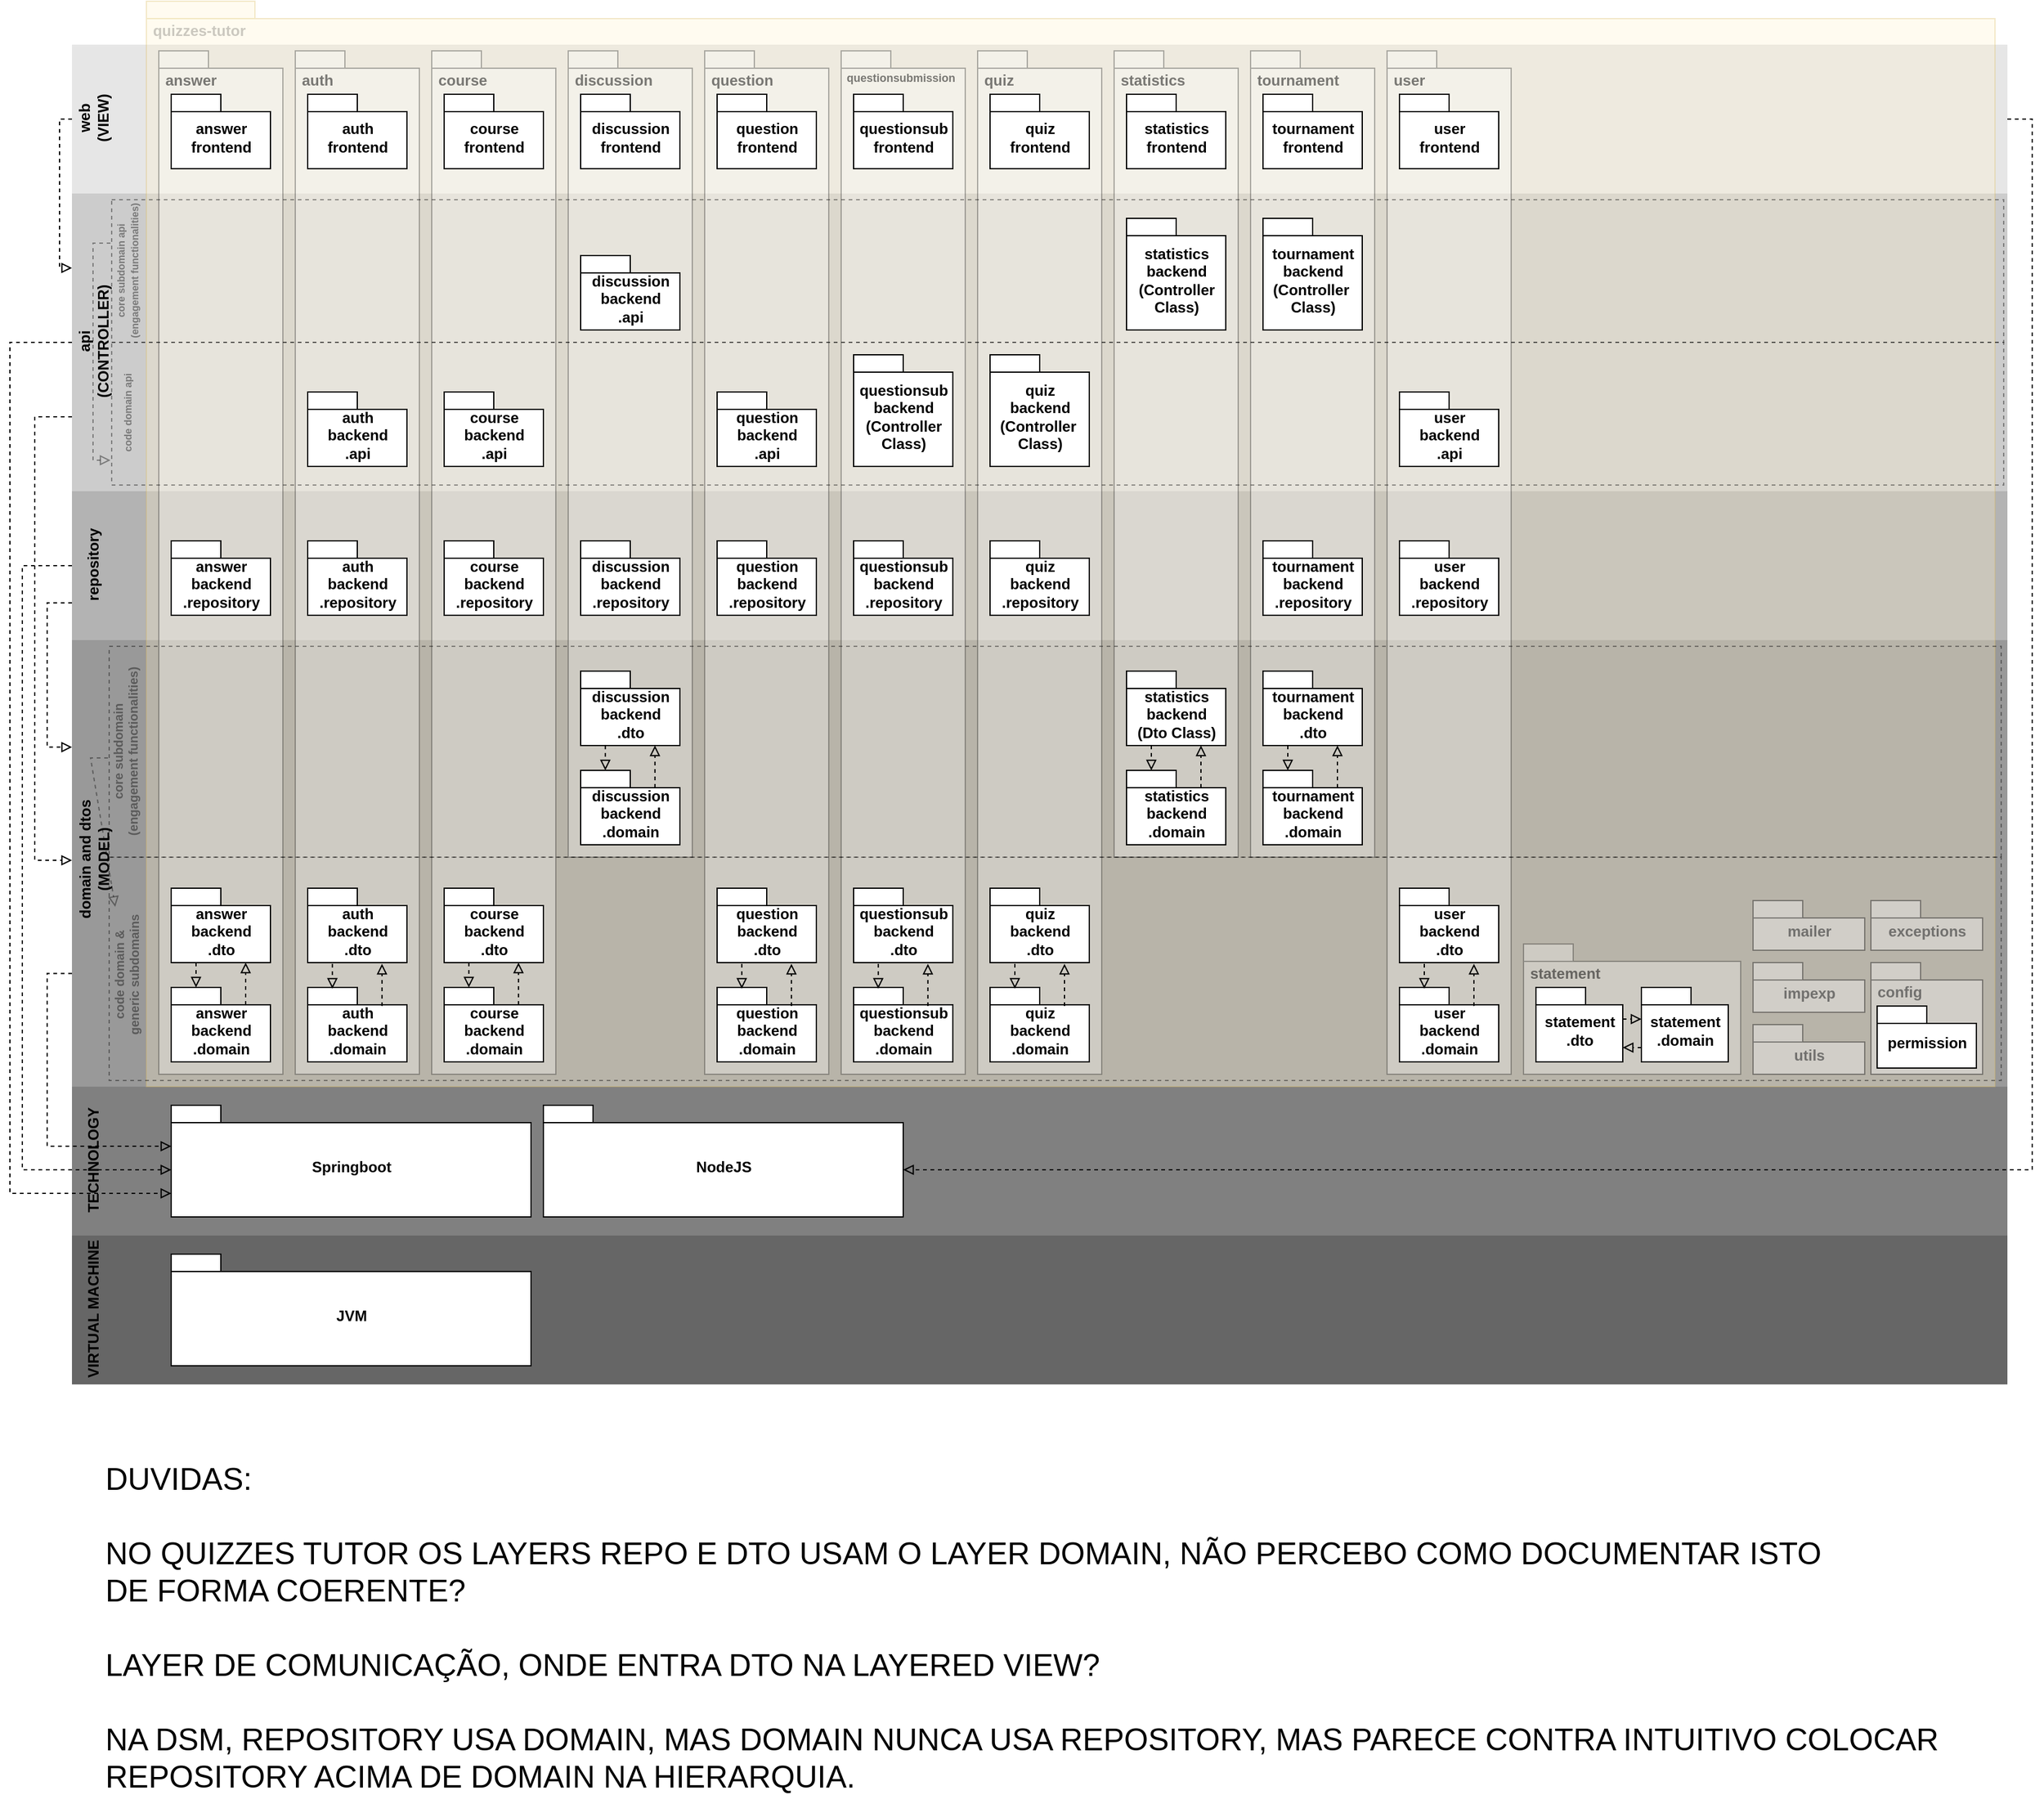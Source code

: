 <mxfile version="14.1.1" type="device"><diagram name="Page-1" id="b5b7bab2-c9e2-2cf4-8b2a-24fd1a2a6d21"><mxGraphModel dx="813" dy="1572" grid="1" gridSize="5" guides="1" tooltips="1" connect="1" arrows="1" fold="1" page="1" pageScale="1" pageWidth="827" pageHeight="1169" background="#ffffff" math="0" shadow="0"><root><mxCell id="0"/><mxCell id="1" parent="0"/><mxCell id="MfXlx_lEAa27Nojg0Eil-5" value="" style="rounded=0;whiteSpace=wrap;html=1;strokeColor=none;fillColor=#666666;" parent="1" vertex="1"><mxGeometry x="810" y="880" width="1560" height="120" as="geometry"/></mxCell><mxCell id="MfXlx_lEAa27Nojg0Eil-4" value="" style="rounded=0;whiteSpace=wrap;html=1;strokeColor=none;fillColor=#808080;" parent="1" vertex="1"><mxGeometry x="810" y="760" width="1560" height="120" as="geometry"/></mxCell><mxCell id="X5Fzd2FKrbr4xsw9prwS-49" style="edgeStyle=orthogonalEdgeStyle;rounded=0;orthogonalLoop=1;jettySize=auto;html=1;exitX=0;exitY=0.75;exitDx=0;exitDy=0;entryX=0;entryY=0;entryDx=0;entryDy=33;entryPerimeter=0;dashed=1;endArrow=block;endFill=0;strokeWidth=1;" edge="1" parent="1" source="MfXlx_lEAa27Nojg0Eil-53" target="MfXlx_lEAa27Nojg0Eil-50"><mxGeometry relative="1" as="geometry"/></mxCell><mxCell id="MfXlx_lEAa27Nojg0Eil-53" value="" style="rounded=0;whiteSpace=wrap;html=1;strokeColor=none;fillColor=#999999;" parent="1" vertex="1"><mxGeometry x="810" y="395" width="1560" height="365" as="geometry"/></mxCell><mxCell id="X5Fzd2FKrbr4xsw9prwS-41" style="edgeStyle=orthogonalEdgeStyle;rounded=0;orthogonalLoop=1;jettySize=auto;html=1;exitX=1;exitY=0.5;exitDx=0;exitDy=0;entryX=0;entryY=0;entryDx=290;entryDy=52;entryPerimeter=0;dashed=1;endArrow=block;endFill=0;strokeWidth=1;" edge="1" parent="1" source="MfXlx_lEAa27Nojg0Eil-1" target="MfXlx_lEAa27Nojg0Eil-51"><mxGeometry relative="1" as="geometry"/></mxCell><mxCell id="X5Fzd2FKrbr4xsw9prwS-47" style="edgeStyle=orthogonalEdgeStyle;rounded=0;orthogonalLoop=1;jettySize=auto;html=1;exitX=0;exitY=0.5;exitDx=0;exitDy=0;entryX=0;entryY=0.25;entryDx=0;entryDy=0;dashed=1;endArrow=block;endFill=0;strokeWidth=1;" edge="1" parent="1" source="MfXlx_lEAa27Nojg0Eil-1" target="MfXlx_lEAa27Nojg0Eil-2"><mxGeometry relative="1" as="geometry"><Array as="points"><mxPoint x="800" y="-20"/><mxPoint x="800" y="100"/></Array></mxGeometry></mxCell><mxCell id="MfXlx_lEAa27Nojg0Eil-1" value="" style="rounded=0;whiteSpace=wrap;html=1;fontColor=#333333;strokeColor=none;fillColor=#E6E6E6;" parent="1" vertex="1"><mxGeometry x="810" y="-80" width="1560" height="120" as="geometry"/></mxCell><mxCell id="X5Fzd2FKrbr4xsw9prwS-48" style="edgeStyle=orthogonalEdgeStyle;rounded=0;orthogonalLoop=1;jettySize=auto;html=1;exitX=0;exitY=0.75;exitDx=0;exitDy=0;entryX=0;entryY=0.5;entryDx=0;entryDy=0;dashed=1;endArrow=block;endFill=0;strokeWidth=1;" edge="1" parent="1" source="MfXlx_lEAa27Nojg0Eil-2" target="MfXlx_lEAa27Nojg0Eil-53"><mxGeometry relative="1" as="geometry"><Array as="points"><mxPoint x="780" y="220"/><mxPoint x="780" y="577"/></Array></mxGeometry></mxCell><mxCell id="X5Fzd2FKrbr4xsw9prwS-50" style="edgeStyle=orthogonalEdgeStyle;rounded=0;orthogonalLoop=1;jettySize=auto;html=1;exitX=0;exitY=0.5;exitDx=0;exitDy=0;entryX=0;entryY=0;entryDx=0;entryDy=71;entryPerimeter=0;dashed=1;endArrow=block;endFill=0;strokeWidth=1;" edge="1" parent="1" source="MfXlx_lEAa27Nojg0Eil-2" target="MfXlx_lEAa27Nojg0Eil-50"><mxGeometry relative="1" as="geometry"><Array as="points"><mxPoint x="760" y="160"/><mxPoint x="760" y="846"/></Array></mxGeometry></mxCell><mxCell id="MfXlx_lEAa27Nojg0Eil-2" value="" style="rounded=0;whiteSpace=wrap;html=1;fontColor=#333333;strokeColor=none;fillColor=#CCCCCC;" parent="1" vertex="1"><mxGeometry x="810" y="40" width="1560" height="240" as="geometry"/></mxCell><mxCell id="X5Fzd2FKrbr4xsw9prwS-46" style="edgeStyle=orthogonalEdgeStyle;rounded=0;orthogonalLoop=1;jettySize=auto;html=1;exitX=0;exitY=0.75;exitDx=0;exitDy=0;entryX=0;entryY=0.25;entryDx=0;entryDy=0;dashed=1;endArrow=block;endFill=0;strokeWidth=1;" edge="1" parent="1" source="MfXlx_lEAa27Nojg0Eil-3" target="MfXlx_lEAa27Nojg0Eil-53"><mxGeometry relative="1" as="geometry"/></mxCell><mxCell id="X5Fzd2FKrbr4xsw9prwS-51" style="edgeStyle=orthogonalEdgeStyle;rounded=0;orthogonalLoop=1;jettySize=auto;html=1;exitX=0;exitY=0.5;exitDx=0;exitDy=0;dashed=1;endArrow=block;endFill=0;strokeWidth=1;entryX=0;entryY=0;entryDx=0;entryDy=52;entryPerimeter=0;" edge="1" parent="1" source="MfXlx_lEAa27Nojg0Eil-3" target="MfXlx_lEAa27Nojg0Eil-50"><mxGeometry relative="1" as="geometry"><mxPoint x="770" y="833.276" as="targetPoint"/><Array as="points"><mxPoint x="770" y="340"/><mxPoint x="770" y="827"/></Array></mxGeometry></mxCell><mxCell id="MfXlx_lEAa27Nojg0Eil-3" value="" style="rounded=0;whiteSpace=wrap;html=1;strokeColor=none;fillColor=#B3B3B3;" parent="1" vertex="1"><mxGeometry x="810" y="280" width="1560" height="120" as="geometry"/></mxCell><mxCell id="MfXlx_lEAa27Nojg0Eil-6" value="&amp;nbsp;quizzes-tutor" style="shape=folder;fontStyle=1;spacingTop=10;tabWidth=40;tabHeight=14;tabPosition=left;html=1;labelPosition=center;verticalLabelPosition=middle;align=left;verticalAlign=top;fillColor=#fff2cc;strokeColor=#d6b656;opacity=30;textOpacity=20;" parent="1" vertex="1"><mxGeometry x="870" y="-115" width="1490" height="875" as="geometry"/></mxCell><mxCell id="MfXlx_lEAa27Nojg0Eil-7" value="&amp;nbsp;answer" style="shape=folder;fontStyle=1;spacingTop=10;tabWidth=40;tabHeight=14;tabPosition=left;html=1;align=left;verticalAlign=top;textOpacity=50;whiteSpace=wrap;opacity=30;" parent="1" vertex="1"><mxGeometry x="880" y="-75" width="100" height="825" as="geometry"/></mxCell><mxCell id="MfXlx_lEAa27Nojg0Eil-8" value="&amp;nbsp;auth" style="shape=folder;fontStyle=1;spacingTop=10;tabWidth=40;tabHeight=14;tabPosition=left;html=1;align=left;verticalAlign=top;textOpacity=50;whiteSpace=wrap;opacity=30;" parent="1" vertex="1"><mxGeometry x="990" y="-75" width="100" height="825" as="geometry"/></mxCell><mxCell id="MfXlx_lEAa27Nojg0Eil-9" value="&amp;nbsp;config" style="shape=folder;fontStyle=1;spacingTop=10;tabWidth=40;tabHeight=14;tabPosition=left;html=1;align=left;verticalAlign=top;fillColor=#f5f5f5;fontColor=#333333;opacity=40;textOpacity=60;" parent="1" vertex="1"><mxGeometry x="2260" y="660" width="90" height="90" as="geometry"/></mxCell><mxCell id="MfXlx_lEAa27Nojg0Eil-10" value="&amp;nbsp;course" style="shape=folder;fontStyle=1;spacingTop=10;tabWidth=40;tabHeight=14;tabPosition=left;html=1;align=left;verticalAlign=top;textOpacity=50;whiteSpace=wrap;opacity=30;" parent="1" vertex="1"><mxGeometry x="1100" y="-75" width="100" height="825" as="geometry"/></mxCell><mxCell id="MfXlx_lEAa27Nojg0Eil-11" value="exceptions" style="shape=folder;fontStyle=1;spacingTop=10;tabWidth=40;tabHeight=14;tabPosition=left;html=1;align=center;verticalAlign=middle;fillColor=#f5f5f5;fontColor=#333333;opacity=40;textOpacity=60;" parent="1" vertex="1"><mxGeometry x="2260" y="610" width="90" height="40" as="geometry"/></mxCell><mxCell id="MfXlx_lEAa27Nojg0Eil-12" value="impexp" style="shape=folder;fontStyle=1;spacingTop=10;tabWidth=40;tabHeight=14;tabPosition=left;html=1;align=center;verticalAlign=middle;fillColor=#f5f5f5;fontColor=#333333;opacity=40;textOpacity=60;" parent="1" vertex="1"><mxGeometry x="2165" y="660" width="90" height="40" as="geometry"/></mxCell><mxCell id="MfXlx_lEAa27Nojg0Eil-13" value="mailer" style="shape=folder;fontStyle=1;spacingTop=10;tabWidth=40;tabHeight=14;tabPosition=left;html=1;align=center;verticalAlign=middle;fillColor=#f5f5f5;fontColor=#333333;opacity=40;textOpacity=60;" parent="1" vertex="1"><mxGeometry x="2165" y="610" width="90" height="40" as="geometry"/></mxCell><mxCell id="MfXlx_lEAa27Nojg0Eil-14" value="utils" style="shape=folder;fontStyle=1;spacingTop=10;tabWidth=40;tabHeight=14;tabPosition=left;html=1;align=center;verticalAlign=middle;fillColor=#f5f5f5;fontColor=#333333;opacity=40;textOpacity=60;" parent="1" vertex="1"><mxGeometry x="2165" y="710" width="90" height="40" as="geometry"/></mxCell><mxCell id="MfXlx_lEAa27Nojg0Eil-15" style="edgeStyle=orthogonalEdgeStyle;rounded=0;orthogonalLoop=1;jettySize=auto;html=1;exitX=0.5;exitY=1;exitDx=0;exitDy=0;exitPerimeter=0;fontColor=#999999;" parent="1" source="MfXlx_lEAa27Nojg0Eil-11" target="MfXlx_lEAa27Nojg0Eil-11" edge="1"><mxGeometry relative="1" as="geometry"/></mxCell><mxCell id="MfXlx_lEAa27Nojg0Eil-16" value="auth&lt;br&gt;backend&lt;br&gt;.domain" style="shape=folder;fontStyle=1;spacingTop=10;tabWidth=40;tabHeight=14;tabPosition=left;html=1;align=center;verticalAlign=middle;" parent="1" vertex="1"><mxGeometry x="1000" y="680" width="80" height="60" as="geometry"/></mxCell><mxCell id="MfXlx_lEAa27Nojg0Eil-17" value="auth&lt;br&gt;frontend" style="shape=folder;fontStyle=1;spacingTop=10;tabWidth=40;tabHeight=14;tabPosition=left;html=1;align=center;verticalAlign=middle;" parent="1" vertex="1"><mxGeometry x="1000" y="-40" width="80" height="60" as="geometry"/></mxCell><mxCell id="MfXlx_lEAa27Nojg0Eil-18" value="course&lt;br&gt;backend&lt;br&gt;.domain" style="shape=folder;fontStyle=1;spacingTop=10;tabWidth=40;tabHeight=14;tabPosition=left;html=1;align=center;verticalAlign=middle;" parent="1" vertex="1"><mxGeometry x="1110" y="680" width="80" height="60" as="geometry"/></mxCell><mxCell id="MfXlx_lEAa27Nojg0Eil-19" value="course&lt;br&gt;frontend" style="shape=folder;fontStyle=1;spacingTop=10;tabWidth=40;tabHeight=14;tabPosition=left;html=1;align=center;verticalAlign=middle;" parent="1" vertex="1"><mxGeometry x="1110" y="-40" width="80" height="60" as="geometry"/></mxCell><mxCell id="MfXlx_lEAa27Nojg0Eil-20" value="answer&lt;br&gt;backend&lt;br&gt;.domain" style="shape=folder;fontStyle=1;spacingTop=10;tabWidth=40;tabHeight=14;tabPosition=left;html=1;align=center;verticalAlign=middle;" parent="1" vertex="1"><mxGeometry x="890" y="680" width="80" height="60" as="geometry"/></mxCell><mxCell id="MfXlx_lEAa27Nojg0Eil-21" value="answer&lt;br&gt;frontend" style="shape=folder;fontStyle=1;spacingTop=10;tabWidth=40;tabHeight=14;tabPosition=left;html=1;align=center;verticalAlign=middle;" parent="1" vertex="1"><mxGeometry x="890" y="-40" width="80" height="60" as="geometry"/></mxCell><mxCell id="MfXlx_lEAa27Nojg0Eil-22" value="&amp;nbsp;question" style="shape=folder;fontStyle=1;spacingTop=10;tabWidth=40;tabHeight=14;tabPosition=left;html=1;align=left;verticalAlign=top;textOpacity=50;whiteSpace=wrap;opacity=30;" parent="1" vertex="1"><mxGeometry x="1320" y="-75" width="100" height="825" as="geometry"/></mxCell><mxCell id="MfXlx_lEAa27Nojg0Eil-23" value="question&lt;br&gt;backend&lt;br&gt;.domain" style="shape=folder;fontStyle=1;spacingTop=10;tabWidth=40;tabHeight=14;tabPosition=left;html=1;align=center;verticalAlign=middle;" parent="1" vertex="1"><mxGeometry x="1330" y="680" width="80" height="60" as="geometry"/></mxCell><mxCell id="MfXlx_lEAa27Nojg0Eil-24" value="question&lt;br&gt;frontend" style="shape=folder;fontStyle=1;spacingTop=10;tabWidth=40;tabHeight=14;tabPosition=left;html=1;align=center;verticalAlign=middle;" parent="1" vertex="1"><mxGeometry x="1330" y="-40" width="80" height="60" as="geometry"/></mxCell><mxCell id="MfXlx_lEAa27Nojg0Eil-25" value="&amp;nbsp;discussion" style="shape=folder;fontStyle=1;spacingTop=10;tabWidth=40;tabHeight=14;tabPosition=left;html=1;align=left;verticalAlign=top;textOpacity=50;whiteSpace=wrap;opacity=30;" parent="1" vertex="1"><mxGeometry x="1210" y="-75" width="100" height="650" as="geometry"/></mxCell><mxCell id="MfXlx_lEAa27Nojg0Eil-26" value="discussion&lt;br&gt;backend&lt;br&gt;.domain" style="shape=folder;fontStyle=1;spacingTop=10;tabWidth=40;tabHeight=14;tabPosition=left;html=1;align=center;verticalAlign=middle;" parent="1" vertex="1"><mxGeometry x="1220" y="505" width="80" height="60" as="geometry"/></mxCell><mxCell id="MfXlx_lEAa27Nojg0Eil-27" value="discussion&lt;br&gt;frontend" style="shape=folder;fontStyle=1;spacingTop=10;tabWidth=40;tabHeight=14;tabPosition=left;html=1;align=center;verticalAlign=middle;" parent="1" vertex="1"><mxGeometry x="1220" y="-40" width="80" height="60" as="geometry"/></mxCell><mxCell id="MfXlx_lEAa27Nojg0Eil-28" value="&amp;nbsp;questionsubmission" style="shape=folder;fontStyle=1;spacingTop=10;tabWidth=40;tabHeight=14;tabPosition=left;html=1;align=left;verticalAlign=top;fontSize=9;textOpacity=50;whiteSpace=wrap;opacity=30;" parent="1" vertex="1"><mxGeometry x="1430" y="-75" width="100" height="825" as="geometry"/></mxCell><mxCell id="MfXlx_lEAa27Nojg0Eil-29" value="questionsub&lt;br&gt;backend&lt;br&gt;.domain" style="shape=folder;fontStyle=1;spacingTop=10;tabWidth=40;tabHeight=14;tabPosition=left;html=1;align=center;verticalAlign=middle;" parent="1" vertex="1"><mxGeometry x="1440" y="680" width="80" height="60" as="geometry"/></mxCell><mxCell id="MfXlx_lEAa27Nojg0Eil-30" value="questionsub&lt;br&gt;frontend" style="shape=folder;fontStyle=1;spacingTop=10;tabWidth=40;tabHeight=14;tabPosition=left;html=1;align=center;verticalAlign=middle;" parent="1" vertex="1"><mxGeometry x="1440" y="-40" width="80" height="60" as="geometry"/></mxCell><mxCell id="MfXlx_lEAa27Nojg0Eil-31" value="&amp;nbsp;quiz" style="shape=folder;fontStyle=1;spacingTop=10;tabWidth=40;tabHeight=14;tabPosition=left;html=1;align=left;verticalAlign=top;textOpacity=50;whiteSpace=wrap;opacity=30;" parent="1" vertex="1"><mxGeometry x="1540" y="-75" width="100" height="825" as="geometry"/></mxCell><mxCell id="MfXlx_lEAa27Nojg0Eil-32" value="quiz&lt;br&gt;backend&lt;br&gt;.domain" style="shape=folder;fontStyle=1;spacingTop=10;tabWidth=40;tabHeight=14;tabPosition=left;html=1;align=center;verticalAlign=middle;" parent="1" vertex="1"><mxGeometry x="1550" y="680" width="80" height="60" as="geometry"/></mxCell><mxCell id="MfXlx_lEAa27Nojg0Eil-33" value="quiz&lt;br&gt;frontend" style="shape=folder;fontStyle=1;spacingTop=10;tabWidth=40;tabHeight=14;tabPosition=left;html=1;align=center;verticalAlign=middle;" parent="1" vertex="1"><mxGeometry x="1550" y="-40" width="80" height="60" as="geometry"/></mxCell><mxCell id="MfXlx_lEAa27Nojg0Eil-34" value="&amp;nbsp;statistics" style="shape=folder;fontStyle=1;spacingTop=10;tabWidth=40;tabHeight=14;tabPosition=left;html=1;align=left;verticalAlign=top;textOpacity=50;whiteSpace=wrap;opacity=30;" parent="1" vertex="1"><mxGeometry x="1650" y="-75" width="100" height="650" as="geometry"/></mxCell><mxCell id="MfXlx_lEAa27Nojg0Eil-35" value="statistics&lt;br&gt;backend&lt;br&gt;.domain" style="shape=folder;fontStyle=1;spacingTop=10;tabWidth=40;tabHeight=14;tabPosition=left;html=1;align=center;verticalAlign=middle;" parent="1" vertex="1"><mxGeometry x="1660" y="505" width="80" height="60" as="geometry"/></mxCell><mxCell id="MfXlx_lEAa27Nojg0Eil-36" value="statistics&lt;br&gt;frontend" style="shape=folder;fontStyle=1;spacingTop=10;tabWidth=40;tabHeight=14;tabPosition=left;html=1;align=center;verticalAlign=middle;" parent="1" vertex="1"><mxGeometry x="1660" y="-40" width="80" height="60" as="geometry"/></mxCell><mxCell id="MfXlx_lEAa27Nojg0Eil-37" value="&amp;nbsp;user" style="shape=folder;fontStyle=1;spacingTop=10;tabWidth=40;tabHeight=14;tabPosition=left;html=1;align=left;verticalAlign=top;textOpacity=50;whiteSpace=wrap;opacity=30;" parent="1" vertex="1"><mxGeometry x="1870" y="-75" width="100" height="825" as="geometry"/></mxCell><mxCell id="MfXlx_lEAa27Nojg0Eil-38" value="user&lt;br&gt;backend&lt;br&gt;.domain" style="shape=folder;fontStyle=1;spacingTop=10;tabWidth=40;tabHeight=14;tabPosition=left;html=1;align=center;verticalAlign=middle;" parent="1" vertex="1"><mxGeometry x="1880" y="680" width="80" height="60" as="geometry"/></mxCell><mxCell id="MfXlx_lEAa27Nojg0Eil-39" value="user&lt;br&gt;frontend" style="shape=folder;fontStyle=1;spacingTop=10;tabWidth=40;tabHeight=14;tabPosition=left;html=1;align=center;verticalAlign=middle;" parent="1" vertex="1"><mxGeometry x="1880" y="-40" width="80" height="60" as="geometry"/></mxCell><mxCell id="MfXlx_lEAa27Nojg0Eil-41" value="permission" style="shape=folder;fontStyle=1;spacingTop=10;tabWidth=40;tabHeight=14;tabPosition=left;html=1;align=center;verticalAlign=middle;" parent="1" vertex="1"><mxGeometry x="2265" y="695" width="80" height="50" as="geometry"/></mxCell><mxCell id="MfXlx_lEAa27Nojg0Eil-42" value="&amp;nbsp;tournament" style="shape=folder;fontStyle=1;spacingTop=10;tabWidth=40;tabHeight=14;tabPosition=left;html=1;align=left;verticalAlign=top;textOpacity=50;whiteSpace=wrap;opacity=30;" parent="1" vertex="1"><mxGeometry x="1760" y="-75" width="100" height="650" as="geometry"/></mxCell><mxCell id="MfXlx_lEAa27Nojg0Eil-43" value="tournament&lt;br&gt;backend&lt;br&gt;.domain" style="shape=folder;fontStyle=1;spacingTop=10;tabWidth=40;tabHeight=14;tabPosition=left;html=1;align=center;verticalAlign=middle;" parent="1" vertex="1"><mxGeometry x="1770" y="505" width="80" height="60" as="geometry"/></mxCell><mxCell id="MfXlx_lEAa27Nojg0Eil-44" value="tournament&lt;br&gt;frontend" style="shape=folder;fontStyle=1;spacingTop=10;tabWidth=40;tabHeight=14;tabPosition=left;html=1;align=center;verticalAlign=middle;" parent="1" vertex="1"><mxGeometry x="1770" y="-40" width="80" height="60" as="geometry"/></mxCell><mxCell id="MfXlx_lEAa27Nojg0Eil-45" value="&lt;font style=&quot;font-size: 12px&quot;&gt;&lt;b&gt;web&lt;br&gt;(VIEW)&lt;br&gt;&lt;/b&gt;&lt;/font&gt;" style="text;html=1;align=center;verticalAlign=middle;resizable=0;points=[];autosize=1;fontSize=9;rotation=-90;" parent="1" vertex="1"><mxGeometry x="802.5" y="-35" width="50" height="30" as="geometry"/></mxCell><mxCell id="MfXlx_lEAa27Nojg0Eil-47" value="&lt;font style=&quot;font-size: 12px&quot;&gt;&lt;b&gt;domain and dtos&lt;br&gt;(MODEL)&lt;br&gt;&lt;/b&gt;&lt;/font&gt;" style="text;html=1;align=center;verticalAlign=middle;resizable=0;points=[];autosize=1;fontSize=9;rotation=-90;" parent="1" vertex="1"><mxGeometry x="772.5" y="562.5" width="110" height="30" as="geometry"/></mxCell><mxCell id="MfXlx_lEAa27Nojg0Eil-48" value="&lt;span style=&quot;font-size: 12px&quot;&gt;&lt;b&gt;TECHNOLOGY&lt;/b&gt;&lt;/span&gt;" style="text;html=1;align=center;verticalAlign=middle;resizable=0;points=[];autosize=1;fontSize=9;rotation=-90;" parent="1" vertex="1"><mxGeometry x="777.5" y="810" width="100" height="20" as="geometry"/></mxCell><mxCell id="MfXlx_lEAa27Nojg0Eil-49" value="&lt;font style=&quot;font-size: 12px&quot;&gt;&lt;b&gt;VIRTUAL MACHINE&lt;/b&gt;&lt;/font&gt;" style="text;html=1;align=center;verticalAlign=middle;resizable=0;points=[];autosize=1;fontSize=9;rotation=-90;" parent="1" vertex="1"><mxGeometry x="765" y="930" width="125" height="20" as="geometry"/></mxCell><mxCell id="MfXlx_lEAa27Nojg0Eil-50" value="Springboot" style="shape=folder;fontStyle=1;spacingTop=10;tabWidth=40;tabHeight=14;tabPosition=left;html=1;align=center;verticalAlign=middle;" parent="1" vertex="1"><mxGeometry x="890" y="775" width="290" height="90" as="geometry"/></mxCell><mxCell id="MfXlx_lEAa27Nojg0Eil-51" value="NodeJS" style="shape=folder;fontStyle=1;spacingTop=10;tabWidth=40;tabHeight=14;tabPosition=left;html=1;align=center;verticalAlign=middle;" parent="1" vertex="1"><mxGeometry x="1190" y="775" width="290" height="90" as="geometry"/></mxCell><mxCell id="MfXlx_lEAa27Nojg0Eil-54" value="&lt;span style=&quot;font-size: 12px&quot;&gt;&lt;b&gt;repository&lt;/b&gt;&lt;/span&gt;" style="text;html=1;align=center;verticalAlign=middle;resizable=0;points=[];autosize=1;fontSize=9;rotation=-90;" parent="1" vertex="1"><mxGeometry x="792.5" y="330" width="70" height="20" as="geometry"/></mxCell><mxCell id="MfXlx_lEAa27Nojg0Eil-55" value="&lt;font style=&quot;font-size: 12px&quot;&gt;&lt;b&gt;api&lt;br&gt;(CONTROLLER)&lt;/b&gt;&lt;/font&gt;" style="text;html=1;align=center;verticalAlign=middle;resizable=0;points=[];autosize=1;fontSize=9;rotation=-90;" parent="1" vertex="1"><mxGeometry x="775" y="145" width="105" height="30" as="geometry"/></mxCell><mxCell id="MfXlx_lEAa27Nojg0Eil-57" value="&lt;font style=&quot;font-size: 25px&quot;&gt;DUVIDAS: &lt;br&gt;&lt;br&gt;NO QUIZZES TUTOR OS LAYERS REPO E DTO USAM O LAYER DOMAIN, NÃO PERCEBO COMO DOCUMENTAR ISTO&lt;br&gt;DE FORMA COERENTE?&lt;br&gt;&lt;br&gt;LAYER DE COMUNICAÇÃO, ONDE ENTRA DTO NA LAYERED VIEW?&lt;br&gt;&lt;br&gt;NA DSM, REPOSITORY USA DOMAIN, MAS DOMAIN NUNCA USA REPOSITORY, MAS PARECE CONTRA INTUITIVO COLOCAR&amp;nbsp;&lt;br&gt;REPOSITORY ACIMA DE DOMAIN NA HIERARQUIA.&lt;br&gt;&lt;/font&gt;" style="text;html=1;align=left;verticalAlign=middle;resizable=0;points=[];autosize=1;fontSize=9;" parent="1" vertex="1"><mxGeometry x="835" y="1115" width="1500" height="160" as="geometry"/></mxCell><mxCell id="MfXlx_lEAa27Nojg0Eil-60" value="auth&lt;br&gt;backend&lt;br&gt;.repository" style="shape=folder;fontStyle=1;spacingTop=10;tabWidth=40;tabHeight=14;tabPosition=left;html=1;align=center;verticalAlign=middle;" parent="1" vertex="1"><mxGeometry x="1000" y="320" width="80" height="60" as="geometry"/></mxCell><mxCell id="MfXlx_lEAa27Nojg0Eil-61" value="course&lt;br&gt;backend&lt;br&gt;.repository" style="shape=folder;fontStyle=1;spacingTop=10;tabWidth=40;tabHeight=14;tabPosition=left;html=1;align=center;verticalAlign=middle;" parent="1" vertex="1"><mxGeometry x="1110" y="320" width="80" height="60" as="geometry"/></mxCell><mxCell id="MfXlx_lEAa27Nojg0Eil-62" value="answer&lt;br&gt;backend&lt;br&gt;.repository" style="shape=folder;fontStyle=1;spacingTop=10;tabWidth=40;tabHeight=14;tabPosition=left;html=1;align=center;verticalAlign=middle;" parent="1" vertex="1"><mxGeometry x="890" y="320" width="80" height="60" as="geometry"/></mxCell><mxCell id="MfXlx_lEAa27Nojg0Eil-63" value="question&lt;br&gt;backend&lt;br&gt;.repository" style="shape=folder;fontStyle=1;spacingTop=10;tabWidth=40;tabHeight=14;tabPosition=left;html=1;align=center;verticalAlign=middle;" parent="1" vertex="1"><mxGeometry x="1330" y="320" width="80" height="60" as="geometry"/></mxCell><mxCell id="MfXlx_lEAa27Nojg0Eil-64" value="discussion&lt;br&gt;backend&lt;br&gt;.repository" style="shape=folder;fontStyle=1;spacingTop=10;tabWidth=40;tabHeight=14;tabPosition=left;html=1;align=center;verticalAlign=middle;" parent="1" vertex="1"><mxGeometry x="1220" y="320" width="80" height="60" as="geometry"/></mxCell><mxCell id="MfXlx_lEAa27Nojg0Eil-65" value="questionsub&lt;br&gt;backend&lt;br&gt;.repository" style="shape=folder;fontStyle=1;spacingTop=10;tabWidth=40;tabHeight=14;tabPosition=left;html=1;align=center;verticalAlign=middle;" parent="1" vertex="1"><mxGeometry x="1440" y="320" width="80" height="60" as="geometry"/></mxCell><mxCell id="MfXlx_lEAa27Nojg0Eil-66" value="quiz&lt;br&gt;backend&lt;br&gt;.repository" style="shape=folder;fontStyle=1;spacingTop=10;tabWidth=40;tabHeight=14;tabPosition=left;html=1;align=center;verticalAlign=middle;" parent="1" vertex="1"><mxGeometry x="1550" y="320" width="80" height="60" as="geometry"/></mxCell><mxCell id="MfXlx_lEAa27Nojg0Eil-67" value="user&lt;br&gt;backend&lt;br&gt;.repository" style="shape=folder;fontStyle=1;spacingTop=10;tabWidth=40;tabHeight=14;tabPosition=left;html=1;align=center;verticalAlign=middle;" parent="1" vertex="1"><mxGeometry x="1880" y="320" width="80" height="60" as="geometry"/></mxCell><mxCell id="MfXlx_lEAa27Nojg0Eil-68" value="tournament&lt;br&gt;backend&lt;br&gt;.repository" style="shape=folder;fontStyle=1;spacingTop=10;tabWidth=40;tabHeight=14;tabPosition=left;html=1;align=center;verticalAlign=middle;" parent="1" vertex="1"><mxGeometry x="1770" y="320" width="80" height="60" as="geometry"/></mxCell><mxCell id="MfXlx_lEAa27Nojg0Eil-71" value="auth&lt;br&gt;backend&lt;br&gt;.api" style="shape=folder;fontStyle=1;spacingTop=10;tabWidth=40;tabHeight=14;tabPosition=left;html=1;align=center;verticalAlign=middle;" parent="1" vertex="1"><mxGeometry x="1000" y="200" width="80" height="60" as="geometry"/></mxCell><mxCell id="MfXlx_lEAa27Nojg0Eil-72" value="course&lt;br&gt;backend&lt;br&gt;.api" style="shape=folder;fontStyle=1;spacingTop=10;tabWidth=40;tabHeight=14;tabPosition=left;html=1;align=center;verticalAlign=middle;" parent="1" vertex="1"><mxGeometry x="1110" y="200" width="80" height="60" as="geometry"/></mxCell><mxCell id="MfXlx_lEAa27Nojg0Eil-74" value="question&lt;br&gt;backend&lt;br&gt;.api" style="shape=folder;fontStyle=1;spacingTop=10;tabWidth=40;tabHeight=14;tabPosition=left;html=1;align=center;verticalAlign=middle;" parent="1" vertex="1"><mxGeometry x="1330" y="200" width="80" height="60" as="geometry"/></mxCell><mxCell id="MfXlx_lEAa27Nojg0Eil-75" value="discussion&lt;br&gt;backend&lt;br&gt;.api" style="shape=folder;fontStyle=1;spacingTop=10;tabWidth=40;tabHeight=14;tabPosition=left;html=1;align=center;verticalAlign=middle;" parent="1" vertex="1"><mxGeometry x="1220" y="90" width="80" height="60" as="geometry"/></mxCell><mxCell id="MfXlx_lEAa27Nojg0Eil-76" value="questionsub&lt;br&gt;backend&lt;br&gt;(Controller &lt;br&gt;Class)" style="shape=folder;fontStyle=1;spacingTop=10;tabWidth=40;tabHeight=14;tabPosition=left;html=1;align=center;verticalAlign=middle;" parent="1" vertex="1"><mxGeometry x="1440" y="170" width="80" height="90" as="geometry"/></mxCell><mxCell id="MfXlx_lEAa27Nojg0Eil-77" value="quiz&lt;br&gt;backend&lt;br&gt;(Controller&amp;nbsp;&lt;br&gt;Class)" style="shape=folder;fontStyle=1;spacingTop=10;tabWidth=40;tabHeight=14;tabPosition=left;html=1;align=center;verticalAlign=middle;" parent="1" vertex="1"><mxGeometry x="1550" y="170" width="80" height="90" as="geometry"/></mxCell><mxCell id="MfXlx_lEAa27Nojg0Eil-78" value="user&lt;br&gt;backend&lt;br&gt;.api" style="shape=folder;fontStyle=1;spacingTop=10;tabWidth=40;tabHeight=14;tabPosition=left;html=1;align=center;verticalAlign=middle;" parent="1" vertex="1"><mxGeometry x="1880" y="200" width="80" height="60" as="geometry"/></mxCell><mxCell id="MfXlx_lEAa27Nojg0Eil-79" value="tournament&lt;br&gt;backend&lt;br&gt;(Controller&amp;nbsp;&lt;br&gt;Class)" style="shape=folder;fontStyle=1;spacingTop=10;tabWidth=40;tabHeight=14;tabPosition=left;html=1;align=center;verticalAlign=middle;" parent="1" vertex="1"><mxGeometry x="1770" y="60" width="80" height="90" as="geometry"/></mxCell><mxCell id="MfXlx_lEAa27Nojg0Eil-80" value="JVM" style="shape=folder;fontStyle=1;spacingTop=10;tabWidth=40;tabHeight=14;tabPosition=left;html=1;align=center;verticalAlign=middle;" parent="1" vertex="1"><mxGeometry x="890" y="895" width="290" height="90" as="geometry"/></mxCell><mxCell id="MfXlx_lEAa27Nojg0Eil-81" value="auth&lt;br&gt;backend&lt;br&gt;.dto" style="shape=folder;fontStyle=1;spacingTop=10;tabWidth=40;tabHeight=14;tabPosition=left;html=1;align=center;verticalAlign=middle;" parent="1" vertex="1"><mxGeometry x="1000" y="600" width="80" height="60" as="geometry"/></mxCell><mxCell id="MfXlx_lEAa27Nojg0Eil-82" value="course&lt;br&gt;backend&lt;br&gt;.dto" style="shape=folder;fontStyle=1;spacingTop=10;tabWidth=40;tabHeight=14;tabPosition=left;html=1;align=center;verticalAlign=middle;" parent="1" vertex="1"><mxGeometry x="1110" y="600" width="80" height="60" as="geometry"/></mxCell><mxCell id="X5Fzd2FKrbr4xsw9prwS-6" style="edgeStyle=orthogonalEdgeStyle;rounded=0;orthogonalLoop=1;jettySize=auto;html=1;exitX=0.25;exitY=1;exitDx=0;exitDy=0;exitPerimeter=0;entryX=0;entryY=0;entryDx=20;entryDy=0;entryPerimeter=0;strokeWidth=1;dashed=1;endArrow=block;endFill=0;" edge="1" parent="1" source="MfXlx_lEAa27Nojg0Eil-83" target="MfXlx_lEAa27Nojg0Eil-20"><mxGeometry relative="1" as="geometry"/></mxCell><mxCell id="MfXlx_lEAa27Nojg0Eil-83" value="answer&lt;br&gt;backend&lt;br&gt;.dto" style="shape=folder;fontStyle=1;spacingTop=10;tabWidth=40;tabHeight=14;tabPosition=left;html=1;align=center;verticalAlign=middle;" parent="1" vertex="1"><mxGeometry x="890" y="600" width="80" height="60" as="geometry"/></mxCell><mxCell id="MfXlx_lEAa27Nojg0Eil-84" value="question&lt;br&gt;backend&lt;br&gt;.dto" style="shape=folder;fontStyle=1;spacingTop=10;tabWidth=40;tabHeight=14;tabPosition=left;html=1;align=center;verticalAlign=middle;" parent="1" vertex="1"><mxGeometry x="1330" y="600" width="80" height="60" as="geometry"/></mxCell><mxCell id="MfXlx_lEAa27Nojg0Eil-85" value="discussion&lt;br&gt;backend&lt;br&gt;.dto" style="shape=folder;fontStyle=1;spacingTop=10;tabWidth=40;tabHeight=14;tabPosition=left;html=1;align=center;verticalAlign=middle;" parent="1" vertex="1"><mxGeometry x="1220" y="425" width="80" height="60" as="geometry"/></mxCell><mxCell id="MfXlx_lEAa27Nojg0Eil-86" value="questionsub&lt;br&gt;backend&lt;br&gt;.dto" style="shape=folder;fontStyle=1;spacingTop=10;tabWidth=40;tabHeight=14;tabPosition=left;html=1;align=center;verticalAlign=middle;" parent="1" vertex="1"><mxGeometry x="1440" y="600" width="80" height="60" as="geometry"/></mxCell><mxCell id="MfXlx_lEAa27Nojg0Eil-87" value="quiz&lt;br&gt;backend&lt;br&gt;.dto" style="shape=folder;fontStyle=1;spacingTop=10;tabWidth=40;tabHeight=14;tabPosition=left;html=1;align=center;verticalAlign=middle;" parent="1" vertex="1"><mxGeometry x="1550" y="600" width="80" height="60" as="geometry"/></mxCell><mxCell id="MfXlx_lEAa27Nojg0Eil-88" value="statistics&lt;br&gt;backend&lt;br&gt;(Dto Class)" style="shape=folder;fontStyle=1;spacingTop=10;tabWidth=40;tabHeight=14;tabPosition=left;html=1;align=center;verticalAlign=middle;" parent="1" vertex="1"><mxGeometry x="1660" y="425" width="80" height="60" as="geometry"/></mxCell><mxCell id="MfXlx_lEAa27Nojg0Eil-89" value="user&lt;br&gt;backend&lt;br&gt;.dto" style="shape=folder;fontStyle=1;spacingTop=10;tabWidth=40;tabHeight=14;tabPosition=left;html=1;align=center;verticalAlign=middle;" parent="1" vertex="1"><mxGeometry x="1880" y="600" width="80" height="60" as="geometry"/></mxCell><mxCell id="MfXlx_lEAa27Nojg0Eil-90" value="tournament&lt;br&gt;backend&lt;br&gt;.dto" style="shape=folder;fontStyle=1;spacingTop=10;tabWidth=40;tabHeight=14;tabPosition=left;html=1;align=center;verticalAlign=middle;" parent="1" vertex="1"><mxGeometry x="1770" y="425" width="80" height="60" as="geometry"/></mxCell><mxCell id="MfXlx_lEAa27Nojg0Eil-92" value="&amp;nbsp;statement" style="shape=folder;fontStyle=1;spacingTop=10;tabWidth=40;tabHeight=14;tabPosition=left;html=1;align=left;verticalAlign=top;textOpacity=50;whiteSpace=wrap;opacity=30;" parent="1" vertex="1"><mxGeometry x="1980" y="645" width="175" height="105" as="geometry"/></mxCell><mxCell id="X5Fzd2FKrbr4xsw9prwS-30" style="edgeStyle=orthogonalEdgeStyle;rounded=0;orthogonalLoop=1;jettySize=auto;html=1;exitX=0;exitY=0;exitDx=70;exitDy=25.5;exitPerimeter=0;entryX=0;entryY=0;entryDx=0;entryDy=25.5;entryPerimeter=0;dashed=1;endArrow=block;endFill=0;strokeWidth=1;" edge="1" parent="1" source="MfXlx_lEAa27Nojg0Eil-91" target="MfXlx_lEAa27Nojg0Eil-40"><mxGeometry relative="1" as="geometry"/></mxCell><mxCell id="MfXlx_lEAa27Nojg0Eil-91" value="statement&lt;br&gt;.dto" style="shape=folder;fontStyle=1;spacingTop=10;tabWidth=40;tabHeight=14;tabPosition=left;html=1;align=center;verticalAlign=middle;" parent="1" vertex="1"><mxGeometry x="1990" y="680" width="70" height="60" as="geometry"/></mxCell><mxCell id="X5Fzd2FKrbr4xsw9prwS-31" style="edgeStyle=orthogonalEdgeStyle;rounded=0;orthogonalLoop=1;jettySize=auto;html=1;exitX=0;exitY=0;exitDx=0;exitDy=48.5;exitPerimeter=0;entryX=0;entryY=0;entryDx=70;entryDy=48.5;entryPerimeter=0;dashed=1;endArrow=block;endFill=0;strokeWidth=1;" edge="1" parent="1" source="MfXlx_lEAa27Nojg0Eil-40" target="MfXlx_lEAa27Nojg0Eil-91"><mxGeometry relative="1" as="geometry"/></mxCell><mxCell id="MfXlx_lEAa27Nojg0Eil-40" value="statement&lt;br&gt;.domain" style="shape=folder;fontStyle=1;spacingTop=10;tabWidth=40;tabHeight=14;tabPosition=left;html=1;align=center;verticalAlign=middle;" parent="1" vertex="1"><mxGeometry x="2075" y="680" width="70" height="60" as="geometry"/></mxCell><mxCell id="MfXlx_lEAa27Nojg0Eil-94" value="statistics&lt;br&gt;backend&lt;br&gt;(Controller&lt;br&gt;Class)" style="shape=folder;fontStyle=1;spacingTop=10;tabWidth=40;tabHeight=14;tabPosition=left;html=1;align=center;verticalAlign=middle;" parent="1" vertex="1"><mxGeometry x="1660" y="60" width="80" height="90" as="geometry"/></mxCell><mxCell id="X5Fzd2FKrbr4xsw9prwS-7" style="edgeStyle=orthogonalEdgeStyle;rounded=0;orthogonalLoop=1;jettySize=auto;html=1;exitX=0;exitY=0;exitDx=60;exitDy=14;exitPerimeter=0;entryX=0.75;entryY=1;entryDx=0;entryDy=0;entryPerimeter=0;strokeWidth=1;dashed=1;endArrow=block;endFill=0;" edge="1" parent="1" source="MfXlx_lEAa27Nojg0Eil-20" target="MfXlx_lEAa27Nojg0Eil-83"><mxGeometry relative="1" as="geometry"><mxPoint x="915" y="665" as="sourcePoint"/><mxPoint x="915" y="685" as="targetPoint"/></mxGeometry></mxCell><mxCell id="X5Fzd2FKrbr4xsw9prwS-8" style="edgeStyle=orthogonalEdgeStyle;rounded=0;orthogonalLoop=1;jettySize=auto;html=1;exitX=0.25;exitY=1;exitDx=0;exitDy=0;exitPerimeter=0;entryX=0;entryY=0;entryDx=20;entryDy=0;entryPerimeter=0;strokeWidth=1;dashed=1;endArrow=block;endFill=0;" edge="1" parent="1"><mxGeometry relative="1" as="geometry"><mxPoint x="1019.9" y="661" as="sourcePoint"/><mxPoint x="1019.9" y="681" as="targetPoint"/></mxGeometry></mxCell><mxCell id="X5Fzd2FKrbr4xsw9prwS-9" style="edgeStyle=orthogonalEdgeStyle;rounded=0;orthogonalLoop=1;jettySize=auto;html=1;exitX=0;exitY=0;exitDx=60;exitDy=14;exitPerimeter=0;entryX=0.75;entryY=1;entryDx=0;entryDy=0;entryPerimeter=0;strokeWidth=1;dashed=1;endArrow=block;endFill=0;" edge="1" parent="1"><mxGeometry relative="1" as="geometry"><mxPoint x="1059.9" y="695" as="sourcePoint"/><mxPoint x="1059.9" y="661" as="targetPoint"/></mxGeometry></mxCell><mxCell id="X5Fzd2FKrbr4xsw9prwS-10" style="edgeStyle=orthogonalEdgeStyle;rounded=0;orthogonalLoop=1;jettySize=auto;html=1;exitX=0.25;exitY=1;exitDx=0;exitDy=0;exitPerimeter=0;entryX=0;entryY=0;entryDx=20;entryDy=0;entryPerimeter=0;strokeWidth=1;dashed=1;endArrow=block;endFill=0;" edge="1" parent="1"><mxGeometry relative="1" as="geometry"><mxPoint x="1129.9" y="660" as="sourcePoint"/><mxPoint x="1129.9" y="680" as="targetPoint"/></mxGeometry></mxCell><mxCell id="X5Fzd2FKrbr4xsw9prwS-11" style="edgeStyle=orthogonalEdgeStyle;rounded=0;orthogonalLoop=1;jettySize=auto;html=1;exitX=0;exitY=0;exitDx=60;exitDy=14;exitPerimeter=0;entryX=0.75;entryY=1;entryDx=0;entryDy=0;entryPerimeter=0;strokeWidth=1;dashed=1;endArrow=block;endFill=0;" edge="1" parent="1"><mxGeometry relative="1" as="geometry"><mxPoint x="1169.9" y="694" as="sourcePoint"/><mxPoint x="1169.9" y="660" as="targetPoint"/></mxGeometry></mxCell><mxCell id="X5Fzd2FKrbr4xsw9prwS-12" style="edgeStyle=orthogonalEdgeStyle;rounded=0;orthogonalLoop=1;jettySize=auto;html=1;exitX=0.25;exitY=1;exitDx=0;exitDy=0;exitPerimeter=0;entryX=0;entryY=0;entryDx=20;entryDy=0;entryPerimeter=0;strokeWidth=1;dashed=1;endArrow=block;endFill=0;" edge="1" parent="1"><mxGeometry relative="1" as="geometry"><mxPoint x="1349.9" y="661" as="sourcePoint"/><mxPoint x="1349.9" y="681" as="targetPoint"/></mxGeometry></mxCell><mxCell id="X5Fzd2FKrbr4xsw9prwS-13" style="edgeStyle=orthogonalEdgeStyle;rounded=0;orthogonalLoop=1;jettySize=auto;html=1;exitX=0;exitY=0;exitDx=60;exitDy=14;exitPerimeter=0;entryX=0.75;entryY=1;entryDx=0;entryDy=0;entryPerimeter=0;strokeWidth=1;dashed=1;endArrow=block;endFill=0;" edge="1" parent="1"><mxGeometry relative="1" as="geometry"><mxPoint x="1389.9" y="695" as="sourcePoint"/><mxPoint x="1389.9" y="661" as="targetPoint"/></mxGeometry></mxCell><mxCell id="X5Fzd2FKrbr4xsw9prwS-14" style="edgeStyle=orthogonalEdgeStyle;rounded=0;orthogonalLoop=1;jettySize=auto;html=1;exitX=0.25;exitY=1;exitDx=0;exitDy=0;exitPerimeter=0;entryX=0;entryY=0;entryDx=20;entryDy=0;entryPerimeter=0;strokeWidth=1;dashed=1;endArrow=block;endFill=0;" edge="1" parent="1"><mxGeometry relative="1" as="geometry"><mxPoint x="1459.9" y="661" as="sourcePoint"/><mxPoint x="1459.9" y="681" as="targetPoint"/></mxGeometry></mxCell><mxCell id="X5Fzd2FKrbr4xsw9prwS-15" style="edgeStyle=orthogonalEdgeStyle;rounded=0;orthogonalLoop=1;jettySize=auto;html=1;exitX=0;exitY=0;exitDx=60;exitDy=14;exitPerimeter=0;entryX=0.75;entryY=1;entryDx=0;entryDy=0;entryPerimeter=0;strokeWidth=1;dashed=1;endArrow=block;endFill=0;" edge="1" parent="1"><mxGeometry relative="1" as="geometry"><mxPoint x="1499.9" y="695" as="sourcePoint"/><mxPoint x="1499.9" y="661" as="targetPoint"/></mxGeometry></mxCell><mxCell id="X5Fzd2FKrbr4xsw9prwS-16" style="edgeStyle=orthogonalEdgeStyle;rounded=0;orthogonalLoop=1;jettySize=auto;html=1;exitX=0.25;exitY=1;exitDx=0;exitDy=0;exitPerimeter=0;entryX=0;entryY=0;entryDx=20;entryDy=0;entryPerimeter=0;strokeWidth=1;dashed=1;endArrow=block;endFill=0;" edge="1" parent="1"><mxGeometry relative="1" as="geometry"><mxPoint x="1570.0" y="661" as="sourcePoint"/><mxPoint x="1570.0" y="681" as="targetPoint"/></mxGeometry></mxCell><mxCell id="X5Fzd2FKrbr4xsw9prwS-17" style="edgeStyle=orthogonalEdgeStyle;rounded=0;orthogonalLoop=1;jettySize=auto;html=1;exitX=0;exitY=0;exitDx=60;exitDy=14;exitPerimeter=0;entryX=0.75;entryY=1;entryDx=0;entryDy=0;entryPerimeter=0;strokeWidth=1;dashed=1;endArrow=block;endFill=0;" edge="1" parent="1"><mxGeometry relative="1" as="geometry"><mxPoint x="1610.0" y="695.0" as="sourcePoint"/><mxPoint x="1610.0" y="661" as="targetPoint"/></mxGeometry></mxCell><mxCell id="X5Fzd2FKrbr4xsw9prwS-22" style="edgeStyle=orthogonalEdgeStyle;rounded=0;orthogonalLoop=1;jettySize=auto;html=1;exitX=0.25;exitY=1;exitDx=0;exitDy=0;exitPerimeter=0;entryX=0;entryY=0;entryDx=20;entryDy=0;entryPerimeter=0;strokeWidth=1;dashed=1;endArrow=block;endFill=0;" edge="1" parent="1"><mxGeometry relative="1" as="geometry"><mxPoint x="1900" y="661" as="sourcePoint"/><mxPoint x="1900" y="681" as="targetPoint"/></mxGeometry></mxCell><mxCell id="X5Fzd2FKrbr4xsw9prwS-23" style="edgeStyle=orthogonalEdgeStyle;rounded=0;orthogonalLoop=1;jettySize=auto;html=1;exitX=0;exitY=0;exitDx=60;exitDy=14;exitPerimeter=0;entryX=0.75;entryY=1;entryDx=0;entryDy=0;entryPerimeter=0;strokeWidth=1;dashed=1;endArrow=block;endFill=0;" edge="1" parent="1"><mxGeometry relative="1" as="geometry"><mxPoint x="1940" y="695.0" as="sourcePoint"/><mxPoint x="1940" y="661" as="targetPoint"/></mxGeometry></mxCell><mxCell id="X5Fzd2FKrbr4xsw9prwS-24" style="edgeStyle=orthogonalEdgeStyle;rounded=0;orthogonalLoop=1;jettySize=auto;html=1;exitX=0.25;exitY=1;exitDx=0;exitDy=0;exitPerimeter=0;entryX=0;entryY=0;entryDx=20;entryDy=0;entryPerimeter=0;strokeWidth=1;dashed=1;endArrow=block;endFill=0;" edge="1" parent="1"><mxGeometry relative="1" as="geometry"><mxPoint x="1680" y="485" as="sourcePoint"/><mxPoint x="1680" y="505" as="targetPoint"/></mxGeometry></mxCell><mxCell id="X5Fzd2FKrbr4xsw9prwS-25" style="edgeStyle=orthogonalEdgeStyle;rounded=0;orthogonalLoop=1;jettySize=auto;html=1;exitX=0;exitY=0;exitDx=60;exitDy=14;exitPerimeter=0;entryX=0.75;entryY=1;entryDx=0;entryDy=0;entryPerimeter=0;strokeWidth=1;dashed=1;endArrow=block;endFill=0;" edge="1" parent="1"><mxGeometry relative="1" as="geometry"><mxPoint x="1720" y="519.0" as="sourcePoint"/><mxPoint x="1720" y="485" as="targetPoint"/></mxGeometry></mxCell><mxCell id="X5Fzd2FKrbr4xsw9prwS-26" style="edgeStyle=orthogonalEdgeStyle;rounded=0;orthogonalLoop=1;jettySize=auto;html=1;exitX=0.25;exitY=1;exitDx=0;exitDy=0;exitPerimeter=0;entryX=0;entryY=0;entryDx=20;entryDy=0;entryPerimeter=0;strokeWidth=1;dashed=1;endArrow=block;endFill=0;" edge="1" parent="1"><mxGeometry relative="1" as="geometry"><mxPoint x="1790" y="485" as="sourcePoint"/><mxPoint x="1790" y="505" as="targetPoint"/></mxGeometry></mxCell><mxCell id="X5Fzd2FKrbr4xsw9prwS-27" style="edgeStyle=orthogonalEdgeStyle;rounded=0;orthogonalLoop=1;jettySize=auto;html=1;exitX=0;exitY=0;exitDx=60;exitDy=14;exitPerimeter=0;entryX=0.75;entryY=1;entryDx=0;entryDy=0;entryPerimeter=0;strokeWidth=1;dashed=1;endArrow=block;endFill=0;" edge="1" parent="1"><mxGeometry relative="1" as="geometry"><mxPoint x="1830" y="519.0" as="sourcePoint"/><mxPoint x="1830" y="485" as="targetPoint"/></mxGeometry></mxCell><mxCell id="X5Fzd2FKrbr4xsw9prwS-28" style="edgeStyle=orthogonalEdgeStyle;rounded=0;orthogonalLoop=1;jettySize=auto;html=1;exitX=0.25;exitY=1;exitDx=0;exitDy=0;exitPerimeter=0;entryX=0;entryY=0;entryDx=20;entryDy=0;entryPerimeter=0;strokeWidth=1;dashed=1;endArrow=block;endFill=0;" edge="1" parent="1"><mxGeometry relative="1" as="geometry"><mxPoint x="1239.9" y="485" as="sourcePoint"/><mxPoint x="1239.9" y="505" as="targetPoint"/></mxGeometry></mxCell><mxCell id="X5Fzd2FKrbr4xsw9prwS-29" style="edgeStyle=orthogonalEdgeStyle;rounded=0;orthogonalLoop=1;jettySize=auto;html=1;exitX=0;exitY=0;exitDx=60;exitDy=14;exitPerimeter=0;entryX=0.75;entryY=1;entryDx=0;entryDy=0;entryPerimeter=0;strokeWidth=1;dashed=1;endArrow=block;endFill=0;" edge="1" parent="1"><mxGeometry relative="1" as="geometry"><mxPoint x="1279.9" y="519.0" as="sourcePoint"/><mxPoint x="1279.9" y="485" as="targetPoint"/><Array as="points"><mxPoint x="1279.9" y="495"/><mxPoint x="1279.9" y="495"/></Array></mxGeometry></mxCell><mxCell id="X5Fzd2FKrbr4xsw9prwS-52" style="edgeStyle=orthogonalEdgeStyle;rounded=0;orthogonalLoop=1;jettySize=auto;html=1;exitX=0;exitY=0.75;exitDx=0;exitDy=0;dashed=1;endArrow=block;endFill=0;strokeWidth=1;opacity=40;" edge="1" parent="1" target="X5Fzd2FKrbr4xsw9prwS-5"><mxGeometry relative="1" as="geometry"><mxPoint x="839" y="495.04" as="sourcePoint"/><mxPoint x="919" y="634.29" as="targetPoint"/><Array as="points"><mxPoint x="825" y="495"/><mxPoint x="825" y="670"/></Array></mxGeometry></mxCell><mxCell id="X5Fzd2FKrbr4xsw9prwS-53" value="" style="rounded=0;whiteSpace=wrap;html=1;strokeColor=#000000;opacity=40;fillColor=none;dashed=1;" vertex="1" parent="1"><mxGeometry x="840" y="405" width="1525" height="170" as="geometry"/></mxCell><mxCell id="X5Fzd2FKrbr4xsw9prwS-54" value="" style="rounded=0;whiteSpace=wrap;html=1;strokeColor=#000000;opacity=40;fillColor=none;dashed=1;" vertex="1" parent="1"><mxGeometry x="840" y="575" width="1525" height="180" as="geometry"/></mxCell><mxCell id="X5Fzd2FKrbr4xsw9prwS-4" value="&lt;font style=&quot;font-size: 10px&quot;&gt;&lt;b&gt;core subdomain&lt;br&gt;(engagement functionalities)&lt;br&gt;&lt;/b&gt;&lt;/font&gt;" style="text;html=1;align=center;verticalAlign=middle;resizable=0;points=[];autosize=1;fontSize=9;rotation=-90;opacity=40;textOpacity=40;" vertex="1" parent="1"><mxGeometry x="778" y="475" width="150" height="30" as="geometry"/></mxCell><mxCell id="X5Fzd2FKrbr4xsw9prwS-5" value="&lt;font style=&quot;font-size: 10px&quot;&gt;&lt;b&gt;code domain &amp;amp; &lt;br&gt;generic subdomains&lt;br&gt;&lt;/b&gt;&lt;/font&gt;" style="text;html=1;align=center;verticalAlign=middle;resizable=0;points=[];autosize=1;fontSize=9;rotation=-90;opacity=40;textOpacity=40;" vertex="1" parent="1"><mxGeometry x="799" y="655" width="110" height="30" as="geometry"/></mxCell><mxCell id="X5Fzd2FKrbr4xsw9prwS-55" style="edgeStyle=orthogonalEdgeStyle;rounded=0;orthogonalLoop=1;jettySize=auto;html=1;exitX=0;exitY=0.75;exitDx=0;exitDy=0;dashed=1;endArrow=block;endFill=0;strokeWidth=1;opacity=40;" edge="1" parent="1"><mxGeometry relative="1" as="geometry"><mxPoint x="841.02" y="80.04" as="sourcePoint"/><mxPoint x="841.02" y="255.0" as="targetPoint"/><Array as="points"><mxPoint x="827.02" y="80"/><mxPoint x="827.02" y="255"/></Array></mxGeometry></mxCell><mxCell id="X5Fzd2FKrbr4xsw9prwS-56" value="" style="rounded=0;whiteSpace=wrap;html=1;strokeColor=#000000;opacity=40;fillColor=none;dashed=1;" vertex="1" parent="1"><mxGeometry x="842.02" y="45" width="1525" height="115" as="geometry"/></mxCell><mxCell id="X5Fzd2FKrbr4xsw9prwS-57" value="" style="rounded=0;whiteSpace=wrap;html=1;strokeColor=#000000;opacity=40;fillColor=none;dashed=1;" vertex="1" parent="1"><mxGeometry x="842.02" y="160" width="1525" height="115" as="geometry"/></mxCell><mxCell id="X5Fzd2FKrbr4xsw9prwS-58" value="&lt;font style=&quot;font-size: 8px&quot;&gt;&lt;b&gt;core subdomain api&lt;br&gt;(engagement functionalities)&lt;br&gt;&lt;/b&gt;&lt;/font&gt;" style="text;html=1;align=center;verticalAlign=middle;resizable=0;points=[];autosize=1;fontSize=9;rotation=-90;opacity=40;textOpacity=40;" vertex="1" parent="1"><mxGeometry x="794" y="87.5" width="120" height="30" as="geometry"/></mxCell><mxCell id="X5Fzd2FKrbr4xsw9prwS-59" value="&lt;font style=&quot;font-size: 8px&quot;&gt;&lt;b&gt;code domain api&lt;br&gt;&lt;/b&gt;&lt;/font&gt;" style="text;html=1;align=center;verticalAlign=middle;resizable=0;points=[];autosize=1;fontSize=9;rotation=-90;opacity=40;textOpacity=40;" vertex="1" parent="1"><mxGeometry x="817" y="207.5" width="75" height="20" as="geometry"/></mxCell></root></mxGraphModel></diagram></mxfile>